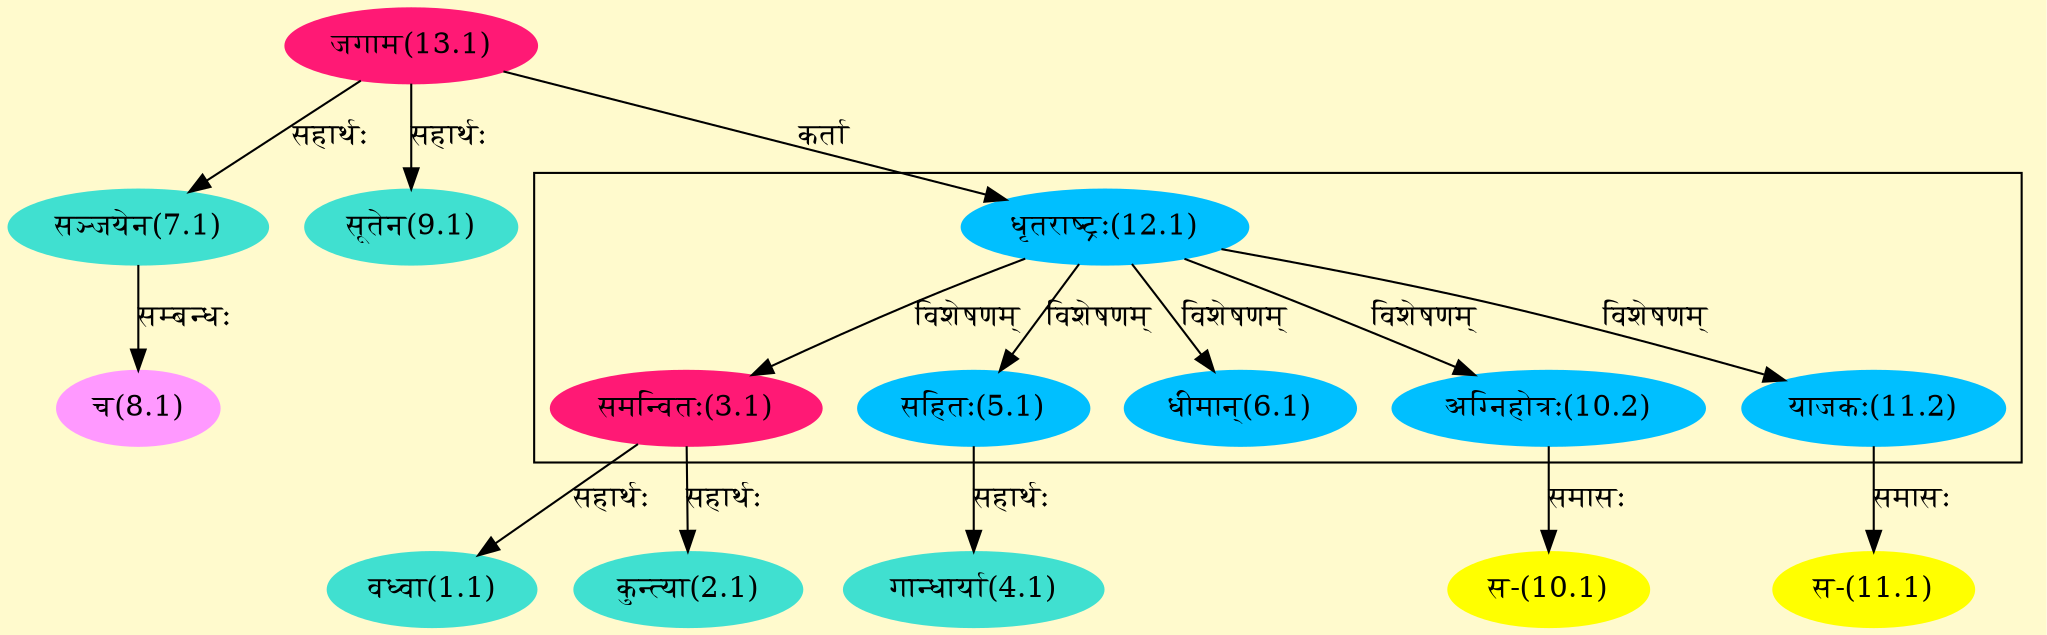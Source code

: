 digraph G{
rankdir=BT;
 compound=true;
 bgcolor="lemonchiffon1";

subgraph cluster_1{
Node3_1 [style=filled, color="#FF1975" label = "समन्वितः(3.1)"]
Node12_1 [style=filled, color="#00BFFF" label = "धृतराष्ट्रः(12.1)"]
Node5_1 [style=filled, color="#00BFFF" label = "सहितः(5.1)"]
Node6_1 [style=filled, color="#00BFFF" label = "धीमान्(6.1)"]
Node10_2 [style=filled, color="#00BFFF" label = "अग्निहोत्रः(10.2)"]
Node11_2 [style=filled, color="#00BFFF" label = "याजकः(11.2)"]

}
Node1_1 [style=filled, color="#40E0D0" label = "वध्वा(1.1)"]
Node3_1 [style=filled, color="#FF1975" label = "समन्वितः(3.1)"]
Node2_1 [style=filled, color="#40E0D0" label = "कुन्त्या(2.1)"]
Node4_1 [style=filled, color="#40E0D0" label = "गान्धार्या(4.1)"]
Node5_1 [style=filled, color="#00BFFF" label = "सहितः(5.1)"]
Node7_1 [style=filled, color="#40E0D0" label = "सञ्जयेन(7.1)"]
Node13_1 [style=filled, color="#FF1975" label = "जगाम(13.1)"]
Node8_1 [style=filled, color="#FF99FF" label = "च(8.1)"]
Node9_1 [style=filled, color="#40E0D0" label = "सूतेन(9.1)"]
Node10_1 [style=filled, color="#FFFF00" label = "स-(10.1)"]
Node10_2 [style=filled, color="#00BFFF" label = "अग्निहोत्रः(10.2)"]
Node11_1 [style=filled, color="#FFFF00" label = "स-(11.1)"]
Node11_2 [style=filled, color="#00BFFF" label = "याजकः(11.2)"]
Node12_1 [style=filled, color="#00BFFF" label = "धृतराष्ट्रः(12.1)"]
/* Start of Relations section */

Node1_1 -> Node3_1 [  label="सहार्थः"  dir="back" ]
Node2_1 -> Node3_1 [  label="सहार्थः"  dir="back" ]
Node3_1 -> Node12_1 [  label="विशेषणम्"  dir="back" ]
Node4_1 -> Node5_1 [  label="सहार्थः"  dir="back" ]
Node5_1 -> Node12_1 [  label="विशेषणम्"  dir="back" ]
Node6_1 -> Node12_1 [  label="विशेषणम्"  dir="back" ]
Node7_1 -> Node13_1 [  label="सहार्थः"  dir="back" ]
Node8_1 -> Node7_1 [  label="सम्बन्धः"  dir="back" ]
Node9_1 -> Node13_1 [  label="सहार्थः"  dir="back" ]
Node10_1 -> Node10_2 [  label="समासः"  dir="back" ]
Node10_2 -> Node12_1 [  label="विशेषणम्"  dir="back" ]
Node11_1 -> Node11_2 [  label="समासः"  dir="back" ]
Node11_2 -> Node12_1 [  label="विशेषणम्"  dir="back" ]
Node12_1 -> Node13_1 [  label="कर्ता"  dir="back" ]
}
